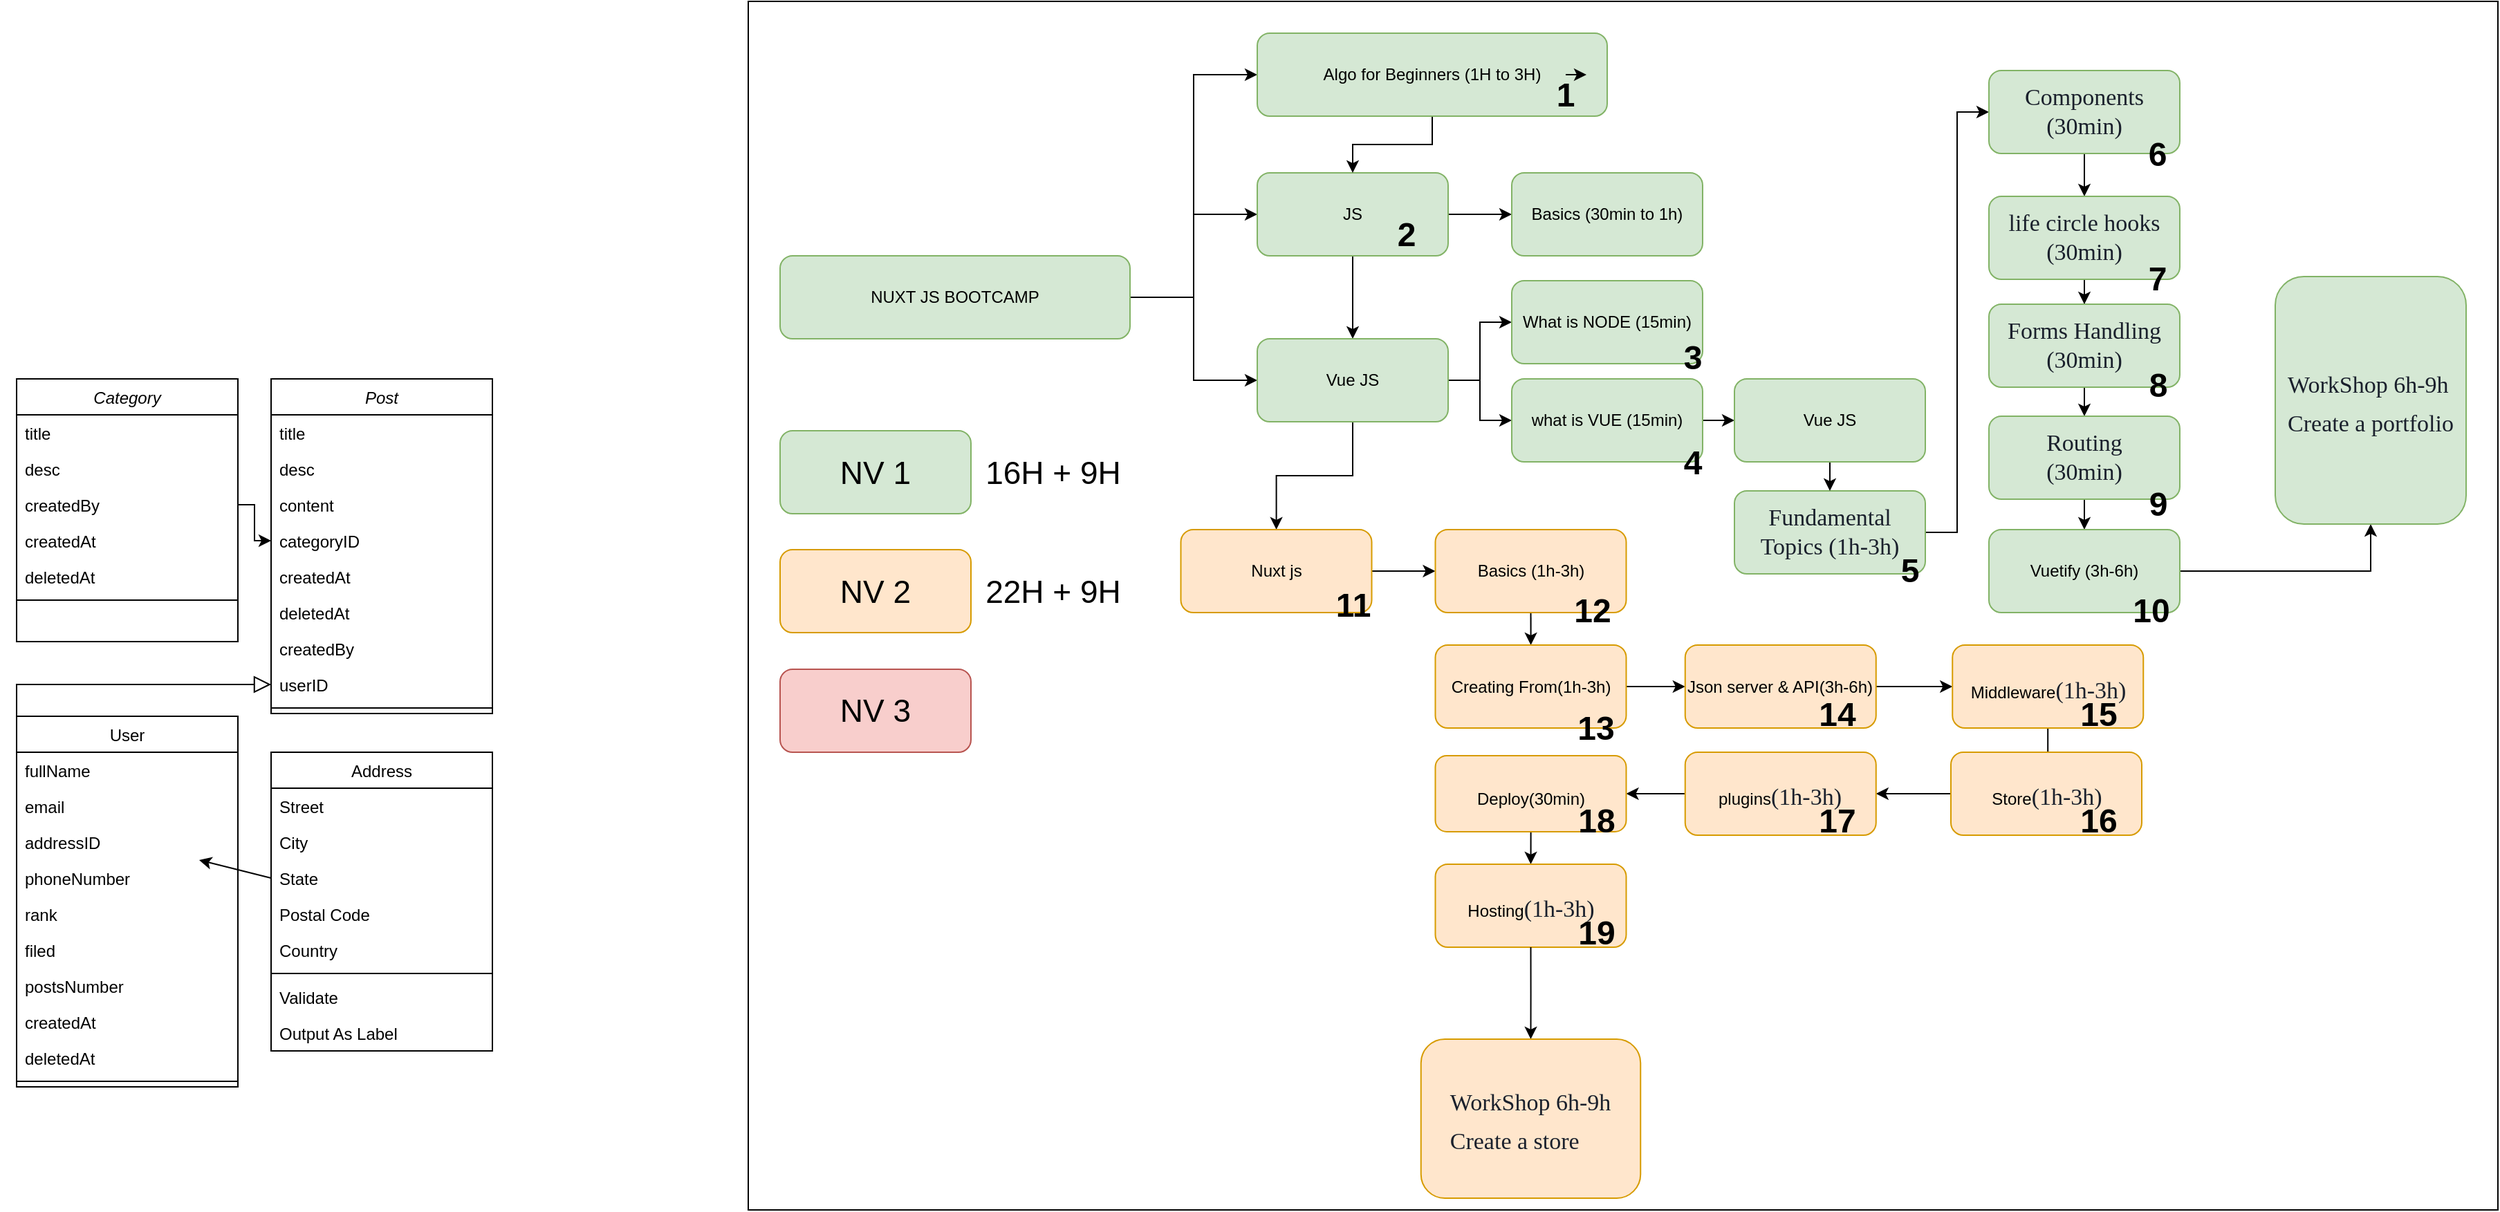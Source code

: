 <mxfile version="20.6.2" type="github">
  <diagram id="C5RBs43oDa-KdzZeNtuy" name="Page-1">
    <mxGraphModel dx="1204" dy="1480" grid="1" gridSize="23" guides="1" tooltips="1" connect="1" arrows="1" fold="1" page="0" pageScale="1" pageWidth="827" pageHeight="1169" math="0" shadow="0">
      <root>
        <mxCell id="WIyWlLk6GJQsqaUBKTNV-0" />
        <mxCell id="WIyWlLk6GJQsqaUBKTNV-1" parent="WIyWlLk6GJQsqaUBKTNV-0" />
        <mxCell id="k8ySrcnPXv-PiuP4__8U-107" value="" style="rounded=0;whiteSpace=wrap;html=1;labelBackgroundColor=none;fontSize=23;fontColor=#000000;" vertex="1" parent="WIyWlLk6GJQsqaUBKTNV-1">
          <mxGeometry x="1656" y="-207" width="1265" height="874" as="geometry" />
        </mxCell>
        <object label="Post" id="kCnNs-N1UpQutXAOZgna-0">
          <mxCell style="swimlane;fontStyle=2;align=center;verticalAlign=top;childLayout=stackLayout;horizontal=1;startSize=26;horizontalStack=0;resizeParent=1;resizeLast=0;collapsible=1;marginBottom=0;rounded=0;shadow=0;strokeWidth=1;" parent="WIyWlLk6GJQsqaUBKTNV-1" vertex="1">
            <mxGeometry x="1311" y="66" width="160" height="242" as="geometry">
              <mxRectangle x="1403" y="276" width="160" height="26" as="alternateBounds" />
            </mxGeometry>
          </mxCell>
        </object>
        <mxCell id="kCnNs-N1UpQutXAOZgna-1" value="title" style="text;align=left;verticalAlign=top;spacingLeft=4;spacingRight=4;overflow=hidden;rotatable=0;points=[[0,0.5],[1,0.5]];portConstraint=eastwest;" parent="kCnNs-N1UpQutXAOZgna-0" vertex="1">
          <mxGeometry y="26" width="160" height="26" as="geometry" />
        </mxCell>
        <mxCell id="kCnNs-N1UpQutXAOZgna-2" value="desc" style="text;align=left;verticalAlign=top;spacingLeft=4;spacingRight=4;overflow=hidden;rotatable=0;points=[[0,0.5],[1,0.5]];portConstraint=eastwest;rounded=0;shadow=0;html=0;" parent="kCnNs-N1UpQutXAOZgna-0" vertex="1">
          <mxGeometry y="52" width="160" height="26" as="geometry" />
        </mxCell>
        <mxCell id="kCnNs-N1UpQutXAOZgna-3" value="content" style="text;align=left;verticalAlign=top;spacingLeft=4;spacingRight=4;overflow=hidden;rotatable=0;points=[[0,0.5],[1,0.5]];portConstraint=eastwest;rounded=0;shadow=0;html=0;" parent="kCnNs-N1UpQutXAOZgna-0" vertex="1">
          <mxGeometry y="78" width="160" height="26" as="geometry" />
        </mxCell>
        <mxCell id="kCnNs-N1UpQutXAOZgna-31" value="categoryID" style="text;align=left;verticalAlign=top;spacingLeft=4;spacingRight=4;overflow=hidden;rotatable=0;points=[[0,0.5],[1,0.5]];portConstraint=eastwest;rounded=0;shadow=0;html=0;" parent="kCnNs-N1UpQutXAOZgna-0" vertex="1">
          <mxGeometry y="104" width="160" height="26" as="geometry" />
        </mxCell>
        <mxCell id="kCnNs-N1UpQutXAOZgna-47" value="createdAt" style="text;align=left;verticalAlign=top;spacingLeft=4;spacingRight=4;overflow=hidden;rotatable=0;points=[[0,0.5],[1,0.5]];portConstraint=eastwest;rounded=0;shadow=0;html=0;" parent="kCnNs-N1UpQutXAOZgna-0" vertex="1">
          <mxGeometry y="130" width="160" height="26" as="geometry" />
        </mxCell>
        <mxCell id="kCnNs-N1UpQutXAOZgna-48" value="deletedAt" style="text;align=left;verticalAlign=top;spacingLeft=4;spacingRight=4;overflow=hidden;rotatable=0;points=[[0,0.5],[1,0.5]];portConstraint=eastwest;rounded=0;shadow=0;html=0;" parent="kCnNs-N1UpQutXAOZgna-0" vertex="1">
          <mxGeometry y="156" width="160" height="26" as="geometry" />
        </mxCell>
        <mxCell id="kCnNs-N1UpQutXAOZgna-46" value="createdBy" style="text;align=left;verticalAlign=top;spacingLeft=4;spacingRight=4;overflow=hidden;rotatable=0;points=[[0,0.5],[1,0.5]];portConstraint=eastwest;rounded=0;shadow=0;html=0;" parent="kCnNs-N1UpQutXAOZgna-0" vertex="1">
          <mxGeometry y="182" width="160" height="26" as="geometry" />
        </mxCell>
        <mxCell id="kCnNs-N1UpQutXAOZgna-32" value="userID" style="text;align=left;verticalAlign=top;spacingLeft=4;spacingRight=4;overflow=hidden;rotatable=0;points=[[0,0.5],[1,0.5]];portConstraint=eastwest;rounded=0;shadow=0;html=0;" parent="kCnNs-N1UpQutXAOZgna-0" vertex="1">
          <mxGeometry y="208" width="160" height="26" as="geometry" />
        </mxCell>
        <mxCell id="kCnNs-N1UpQutXAOZgna-4" value="" style="line;html=1;strokeWidth=1;align=left;verticalAlign=middle;spacingTop=-1;spacingLeft=3;spacingRight=3;rotatable=0;labelPosition=right;points=[];portConstraint=eastwest;" parent="kCnNs-N1UpQutXAOZgna-0" vertex="1">
          <mxGeometry y="234" width="160" height="8" as="geometry" />
        </mxCell>
        <mxCell id="kCnNs-N1UpQutXAOZgna-6" value="User" style="swimlane;fontStyle=0;align=center;verticalAlign=top;childLayout=stackLayout;horizontal=1;startSize=26;horizontalStack=0;resizeParent=1;resizeLast=0;collapsible=1;marginBottom=0;rounded=0;shadow=0;strokeWidth=1;" parent="WIyWlLk6GJQsqaUBKTNV-1" vertex="1">
          <mxGeometry x="1127" y="310" width="160" height="268" as="geometry">
            <mxRectangle x="130" y="380" width="160" height="26" as="alternateBounds" />
          </mxGeometry>
        </mxCell>
        <mxCell id="kCnNs-N1UpQutXAOZgna-7" value="fullName" style="text;align=left;verticalAlign=top;spacingLeft=4;spacingRight=4;overflow=hidden;rotatable=0;points=[[0,0.5],[1,0.5]];portConstraint=eastwest;" parent="kCnNs-N1UpQutXAOZgna-6" vertex="1">
          <mxGeometry y="26" width="160" height="26" as="geometry" />
        </mxCell>
        <mxCell id="kCnNs-N1UpQutXAOZgna-33" value="email" style="text;align=left;verticalAlign=top;spacingLeft=4;spacingRight=4;overflow=hidden;rotatable=0;points=[[0,0.5],[1,0.5]];portConstraint=eastwest;rounded=0;shadow=0;html=0;" parent="kCnNs-N1UpQutXAOZgna-6" vertex="1">
          <mxGeometry y="52" width="160" height="26" as="geometry" />
        </mxCell>
        <mxCell id="kCnNs-N1UpQutXAOZgna-37" value="addressID" style="text;align=left;verticalAlign=top;spacingLeft=4;spacingRight=4;overflow=hidden;rotatable=0;points=[[0,0.5],[1,0.5]];portConstraint=eastwest;rounded=0;shadow=0;html=0;" parent="kCnNs-N1UpQutXAOZgna-6" vertex="1">
          <mxGeometry y="78" width="160" height="26" as="geometry" />
        </mxCell>
        <mxCell id="kCnNs-N1UpQutXAOZgna-34" value="phoneNumber" style="text;align=left;verticalAlign=top;spacingLeft=4;spacingRight=4;overflow=hidden;rotatable=0;points=[[0,0.5],[1,0.5]];portConstraint=eastwest;rounded=0;shadow=0;html=0;" parent="kCnNs-N1UpQutXAOZgna-6" vertex="1">
          <mxGeometry y="104" width="160" height="26" as="geometry" />
        </mxCell>
        <mxCell id="kCnNs-N1UpQutXAOZgna-8" value="rank" style="text;align=left;verticalAlign=top;spacingLeft=4;spacingRight=4;overflow=hidden;rotatable=0;points=[[0,0.5],[1,0.5]];portConstraint=eastwest;rounded=0;shadow=0;html=0;" parent="kCnNs-N1UpQutXAOZgna-6" vertex="1">
          <mxGeometry y="130" width="160" height="26" as="geometry" />
        </mxCell>
        <mxCell id="kCnNs-N1UpQutXAOZgna-36" value="filed" style="text;align=left;verticalAlign=top;spacingLeft=4;spacingRight=4;overflow=hidden;rotatable=0;points=[[0,0.5],[1,0.5]];portConstraint=eastwest;rounded=0;shadow=0;html=0;" parent="kCnNs-N1UpQutXAOZgna-6" vertex="1">
          <mxGeometry y="156" width="160" height="26" as="geometry" />
        </mxCell>
        <mxCell id="kCnNs-N1UpQutXAOZgna-35" value="postsNumber" style="text;align=left;verticalAlign=top;spacingLeft=4;spacingRight=4;overflow=hidden;rotatable=0;points=[[0,0.5],[1,0.5]];portConstraint=eastwest;rounded=0;shadow=0;html=0;" parent="kCnNs-N1UpQutXAOZgna-6" vertex="1">
          <mxGeometry y="182" width="160" height="26" as="geometry" />
        </mxCell>
        <mxCell id="kCnNs-N1UpQutXAOZgna-49" value="createdAt" style="text;align=left;verticalAlign=top;spacingLeft=4;spacingRight=4;overflow=hidden;rotatable=0;points=[[0,0.5],[1,0.5]];portConstraint=eastwest;rounded=0;shadow=0;html=0;" parent="kCnNs-N1UpQutXAOZgna-6" vertex="1">
          <mxGeometry y="208" width="160" height="26" as="geometry" />
        </mxCell>
        <mxCell id="kCnNs-N1UpQutXAOZgna-50" value="deletedAt" style="text;align=left;verticalAlign=top;spacingLeft=4;spacingRight=4;overflow=hidden;rotatable=0;points=[[0,0.5],[1,0.5]];portConstraint=eastwest;rounded=0;shadow=0;html=0;" parent="kCnNs-N1UpQutXAOZgna-6" vertex="1">
          <mxGeometry y="234" width="160" height="26" as="geometry" />
        </mxCell>
        <mxCell id="kCnNs-N1UpQutXAOZgna-9" value="" style="line;html=1;strokeWidth=1;align=left;verticalAlign=middle;spacingTop=-1;spacingLeft=3;spacingRight=3;rotatable=0;labelPosition=right;points=[];portConstraint=eastwest;" parent="kCnNs-N1UpQutXAOZgna-6" vertex="1">
          <mxGeometry y="260" width="160" height="8" as="geometry" />
        </mxCell>
        <mxCell id="kCnNs-N1UpQutXAOZgna-12" value="" style="endArrow=block;endSize=10;endFill=0;shadow=0;strokeWidth=1;rounded=0;edgeStyle=elbowEdgeStyle;elbow=vertical;entryX=0;entryY=0.5;entryDx=0;entryDy=0;" parent="WIyWlLk6GJQsqaUBKTNV-1" source="kCnNs-N1UpQutXAOZgna-6" target="kCnNs-N1UpQutXAOZgna-32" edge="1">
          <mxGeometry width="160" relative="1" as="geometry">
            <mxPoint x="1195" y="195" as="sourcePoint" />
            <mxPoint x="1195" y="195" as="targetPoint" />
            <Array as="points">
              <mxPoint x="1127" y="287" />
            </Array>
          </mxGeometry>
        </mxCell>
        <mxCell id="kCnNs-N1UpQutXAOZgna-17" value="Address" style="swimlane;fontStyle=0;align=center;verticalAlign=top;childLayout=stackLayout;horizontal=1;startSize=26;horizontalStack=0;resizeParent=1;resizeLast=0;collapsible=1;marginBottom=0;rounded=0;shadow=0;strokeWidth=1;" parent="WIyWlLk6GJQsqaUBKTNV-1" vertex="1">
          <mxGeometry x="1311" y="336" width="160" height="216" as="geometry">
            <mxRectangle x="550" y="140" width="160" height="26" as="alternateBounds" />
          </mxGeometry>
        </mxCell>
        <mxCell id="kCnNs-N1UpQutXAOZgna-18" value="Street" style="text;align=left;verticalAlign=top;spacingLeft=4;spacingRight=4;overflow=hidden;rotatable=0;points=[[0,0.5],[1,0.5]];portConstraint=eastwest;" parent="kCnNs-N1UpQutXAOZgna-17" vertex="1">
          <mxGeometry y="26" width="160" height="26" as="geometry" />
        </mxCell>
        <mxCell id="kCnNs-N1UpQutXAOZgna-19" value="City" style="text;align=left;verticalAlign=top;spacingLeft=4;spacingRight=4;overflow=hidden;rotatable=0;points=[[0,0.5],[1,0.5]];portConstraint=eastwest;rounded=0;shadow=0;html=0;" parent="kCnNs-N1UpQutXAOZgna-17" vertex="1">
          <mxGeometry y="52" width="160" height="26" as="geometry" />
        </mxCell>
        <mxCell id="kCnNs-N1UpQutXAOZgna-20" value="State" style="text;align=left;verticalAlign=top;spacingLeft=4;spacingRight=4;overflow=hidden;rotatable=0;points=[[0,0.5],[1,0.5]];portConstraint=eastwest;rounded=0;shadow=0;html=0;" parent="kCnNs-N1UpQutXAOZgna-17" vertex="1">
          <mxGeometry y="78" width="160" height="26" as="geometry" />
        </mxCell>
        <mxCell id="kCnNs-N1UpQutXAOZgna-21" value="Postal Code" style="text;align=left;verticalAlign=top;spacingLeft=4;spacingRight=4;overflow=hidden;rotatable=0;points=[[0,0.5],[1,0.5]];portConstraint=eastwest;rounded=0;shadow=0;html=0;" parent="kCnNs-N1UpQutXAOZgna-17" vertex="1">
          <mxGeometry y="104" width="160" height="26" as="geometry" />
        </mxCell>
        <mxCell id="kCnNs-N1UpQutXAOZgna-22" value="Country" style="text;align=left;verticalAlign=top;spacingLeft=4;spacingRight=4;overflow=hidden;rotatable=0;points=[[0,0.5],[1,0.5]];portConstraint=eastwest;rounded=0;shadow=0;html=0;" parent="kCnNs-N1UpQutXAOZgna-17" vertex="1">
          <mxGeometry y="130" width="160" height="26" as="geometry" />
        </mxCell>
        <mxCell id="kCnNs-N1UpQutXAOZgna-23" value="" style="line;html=1;strokeWidth=1;align=left;verticalAlign=middle;spacingTop=-1;spacingLeft=3;spacingRight=3;rotatable=0;labelPosition=right;points=[];portConstraint=eastwest;" parent="kCnNs-N1UpQutXAOZgna-17" vertex="1">
          <mxGeometry y="156" width="160" height="8" as="geometry" />
        </mxCell>
        <mxCell id="kCnNs-N1UpQutXAOZgna-24" value="Validate" style="text;align=left;verticalAlign=top;spacingLeft=4;spacingRight=4;overflow=hidden;rotatable=0;points=[[0,0.5],[1,0.5]];portConstraint=eastwest;" parent="kCnNs-N1UpQutXAOZgna-17" vertex="1">
          <mxGeometry y="164" width="160" height="26" as="geometry" />
        </mxCell>
        <mxCell id="kCnNs-N1UpQutXAOZgna-25" value="Output As Label" style="text;align=left;verticalAlign=top;spacingLeft=4;spacingRight=4;overflow=hidden;rotatable=0;points=[[0,0.5],[1,0.5]];portConstraint=eastwest;" parent="kCnNs-N1UpQutXAOZgna-17" vertex="1">
          <mxGeometry y="190" width="160" height="26" as="geometry" />
        </mxCell>
        <mxCell id="kCnNs-N1UpQutXAOZgna-38" value="" style="endArrow=classic;html=1;rounded=0;exitX=0;exitY=0.5;exitDx=0;exitDy=0;" parent="WIyWlLk6GJQsqaUBKTNV-1" source="kCnNs-N1UpQutXAOZgna-20" target="kCnNs-N1UpQutXAOZgna-37" edge="1">
          <mxGeometry width="50" height="50" relative="1" as="geometry">
            <mxPoint x="1334" y="418" as="sourcePoint" />
            <mxPoint x="1384" y="368" as="targetPoint" />
          </mxGeometry>
        </mxCell>
        <object label="Category" id="kCnNs-N1UpQutXAOZgna-39">
          <mxCell style="swimlane;fontStyle=2;align=center;verticalAlign=top;childLayout=stackLayout;horizontal=1;startSize=26;horizontalStack=0;resizeParent=1;resizeLast=0;collapsible=1;marginBottom=0;rounded=0;shadow=0;strokeWidth=1;" parent="WIyWlLk6GJQsqaUBKTNV-1" vertex="1">
            <mxGeometry x="1127" y="66" width="160" height="190" as="geometry">
              <mxRectangle x="1035" y="92" width="160" height="26" as="alternateBounds" />
            </mxGeometry>
          </mxCell>
        </object>
        <mxCell id="kCnNs-N1UpQutXAOZgna-40" value="title" style="text;align=left;verticalAlign=top;spacingLeft=4;spacingRight=4;overflow=hidden;rotatable=0;points=[[0,0.5],[1,0.5]];portConstraint=eastwest;" parent="kCnNs-N1UpQutXAOZgna-39" vertex="1">
          <mxGeometry y="26" width="160" height="26" as="geometry" />
        </mxCell>
        <mxCell id="kCnNs-N1UpQutXAOZgna-41" value="desc" style="text;align=left;verticalAlign=top;spacingLeft=4;spacingRight=4;overflow=hidden;rotatable=0;points=[[0,0.5],[1,0.5]];portConstraint=eastwest;rounded=0;shadow=0;html=0;" parent="kCnNs-N1UpQutXAOZgna-39" vertex="1">
          <mxGeometry y="52" width="160" height="26" as="geometry" />
        </mxCell>
        <mxCell id="kCnNs-N1UpQutXAOZgna-42" value="createdBy" style="text;align=left;verticalAlign=top;spacingLeft=4;spacingRight=4;overflow=hidden;rotatable=0;points=[[0,0.5],[1,0.5]];portConstraint=eastwest;rounded=0;shadow=0;html=0;" parent="kCnNs-N1UpQutXAOZgna-39" vertex="1">
          <mxGeometry y="78" width="160" height="26" as="geometry" />
        </mxCell>
        <mxCell id="kCnNs-N1UpQutXAOZgna-43" value="createdAt" style="text;align=left;verticalAlign=top;spacingLeft=4;spacingRight=4;overflow=hidden;rotatable=0;points=[[0,0.5],[1,0.5]];portConstraint=eastwest;rounded=0;shadow=0;html=0;" parent="kCnNs-N1UpQutXAOZgna-39" vertex="1">
          <mxGeometry y="104" width="160" height="26" as="geometry" />
        </mxCell>
        <mxCell id="kCnNs-N1UpQutXAOZgna-44" value="deletedAt" style="text;align=left;verticalAlign=top;spacingLeft=4;spacingRight=4;overflow=hidden;rotatable=0;points=[[0,0.5],[1,0.5]];portConstraint=eastwest;rounded=0;shadow=0;html=0;" parent="kCnNs-N1UpQutXAOZgna-39" vertex="1">
          <mxGeometry y="130" width="160" height="26" as="geometry" />
        </mxCell>
        <mxCell id="kCnNs-N1UpQutXAOZgna-45" value="" style="line;html=1;strokeWidth=1;align=left;verticalAlign=middle;spacingTop=-1;spacingLeft=3;spacingRight=3;rotatable=0;labelPosition=right;points=[];portConstraint=eastwest;" parent="kCnNs-N1UpQutXAOZgna-39" vertex="1">
          <mxGeometry y="156" width="160" height="8" as="geometry" />
        </mxCell>
        <mxCell id="kCnNs-N1UpQutXAOZgna-52" value="" style="edgeStyle=elbowEdgeStyle;elbow=horizontal;endArrow=classic;html=1;rounded=0;exitX=1;exitY=0.5;exitDx=0;exitDy=0;entryX=0;entryY=0.5;entryDx=0;entryDy=0;" parent="WIyWlLk6GJQsqaUBKTNV-1" source="kCnNs-N1UpQutXAOZgna-42" target="kCnNs-N1UpQutXAOZgna-31" edge="1">
          <mxGeometry width="50" height="50" relative="1" as="geometry">
            <mxPoint x="874" y="188" as="sourcePoint" />
            <mxPoint x="924" y="138" as="targetPoint" />
          </mxGeometry>
        </mxCell>
        <mxCell id="k8ySrcnPXv-PiuP4__8U-2" style="edgeStyle=orthogonalEdgeStyle;rounded=0;orthogonalLoop=1;jettySize=auto;html=1;" edge="1" parent="WIyWlLk6GJQsqaUBKTNV-1" source="k8ySrcnPXv-PiuP4__8U-0" target="k8ySrcnPXv-PiuP4__8U-1">
          <mxGeometry relative="1" as="geometry" />
        </mxCell>
        <mxCell id="k8ySrcnPXv-PiuP4__8U-4" style="edgeStyle=orthogonalEdgeStyle;rounded=0;orthogonalLoop=1;jettySize=auto;html=1;exitX=1;exitY=0.5;exitDx=0;exitDy=0;" edge="1" parent="WIyWlLk6GJQsqaUBKTNV-1" source="k8ySrcnPXv-PiuP4__8U-0" target="k8ySrcnPXv-PiuP4__8U-3">
          <mxGeometry relative="1" as="geometry" />
        </mxCell>
        <mxCell id="k8ySrcnPXv-PiuP4__8U-81" style="edgeStyle=orthogonalEdgeStyle;rounded=0;orthogonalLoop=1;jettySize=auto;html=1;entryX=0;entryY=0.5;entryDx=0;entryDy=0;fontSize=12;fontColor=#FFFF99;" edge="1" parent="WIyWlLk6GJQsqaUBKTNV-1" source="k8ySrcnPXv-PiuP4__8U-0" target="k8ySrcnPXv-PiuP4__8U-36">
          <mxGeometry relative="1" as="geometry" />
        </mxCell>
        <mxCell id="k8ySrcnPXv-PiuP4__8U-0" value="NUXT JS BOOTCAMP" style="rounded=1;whiteSpace=wrap;html=1;fillColor=#d5e8d4;strokeColor=#82b366;" vertex="1" parent="WIyWlLk6GJQsqaUBKTNV-1">
          <mxGeometry x="1679" y="-23" width="253" height="60" as="geometry" />
        </mxCell>
        <mxCell id="k8ySrcnPXv-PiuP4__8U-6" style="edgeStyle=orthogonalEdgeStyle;rounded=0;orthogonalLoop=1;jettySize=auto;html=1;" edge="1" parent="WIyWlLk6GJQsqaUBKTNV-1" source="k8ySrcnPXv-PiuP4__8U-1" target="k8ySrcnPXv-PiuP4__8U-5">
          <mxGeometry relative="1" as="geometry" />
        </mxCell>
        <mxCell id="k8ySrcnPXv-PiuP4__8U-30" style="edgeStyle=orthogonalEdgeStyle;rounded=0;orthogonalLoop=1;jettySize=auto;html=1;" edge="1" parent="WIyWlLk6GJQsqaUBKTNV-1" source="k8ySrcnPXv-PiuP4__8U-1" target="k8ySrcnPXv-PiuP4__8U-3">
          <mxGeometry relative="1" as="geometry" />
        </mxCell>
        <mxCell id="k8ySrcnPXv-PiuP4__8U-1" value="JS" style="rounded=1;whiteSpace=wrap;html=1;fillColor=#d5e8d4;strokeColor=#82b366;" vertex="1" parent="WIyWlLk6GJQsqaUBKTNV-1">
          <mxGeometry x="2024" y="-83" width="138" height="60" as="geometry" />
        </mxCell>
        <mxCell id="k8ySrcnPXv-PiuP4__8U-8" style="edgeStyle=orthogonalEdgeStyle;rounded=0;orthogonalLoop=1;jettySize=auto;html=1;" edge="1" parent="WIyWlLk6GJQsqaUBKTNV-1" source="k8ySrcnPXv-PiuP4__8U-3" target="k8ySrcnPXv-PiuP4__8U-7">
          <mxGeometry relative="1" as="geometry" />
        </mxCell>
        <mxCell id="k8ySrcnPXv-PiuP4__8U-10" style="edgeStyle=orthogonalEdgeStyle;rounded=0;orthogonalLoop=1;jettySize=auto;html=1;" edge="1" parent="WIyWlLk6GJQsqaUBKTNV-1" source="k8ySrcnPXv-PiuP4__8U-3" target="k8ySrcnPXv-PiuP4__8U-9">
          <mxGeometry relative="1" as="geometry" />
        </mxCell>
        <mxCell id="k8ySrcnPXv-PiuP4__8U-32" style="edgeStyle=orthogonalEdgeStyle;rounded=0;orthogonalLoop=1;jettySize=auto;html=1;" edge="1" parent="WIyWlLk6GJQsqaUBKTNV-1" source="k8ySrcnPXv-PiuP4__8U-3" target="k8ySrcnPXv-PiuP4__8U-31">
          <mxGeometry relative="1" as="geometry" />
        </mxCell>
        <mxCell id="k8ySrcnPXv-PiuP4__8U-3" value="Vue JS" style="rounded=1;whiteSpace=wrap;html=1;fillColor=#d5e8d4;strokeColor=#82b366;" vertex="1" parent="WIyWlLk6GJQsqaUBKTNV-1">
          <mxGeometry x="2024" y="37" width="138" height="60" as="geometry" />
        </mxCell>
        <mxCell id="k8ySrcnPXv-PiuP4__8U-5" value="Basics (30min to 1h)" style="rounded=1;whiteSpace=wrap;html=1;fillColor=#d5e8d4;strokeColor=#82b366;" vertex="1" parent="WIyWlLk6GJQsqaUBKTNV-1">
          <mxGeometry x="2208" y="-83" width="138" height="60" as="geometry" />
        </mxCell>
        <mxCell id="k8ySrcnPXv-PiuP4__8U-35" style="edgeStyle=orthogonalEdgeStyle;rounded=0;orthogonalLoop=1;jettySize=auto;html=1;" edge="1" parent="WIyWlLk6GJQsqaUBKTNV-1" source="k8ySrcnPXv-PiuP4__8U-7" target="k8ySrcnPXv-PiuP4__8U-15">
          <mxGeometry relative="1" as="geometry" />
        </mxCell>
        <mxCell id="k8ySrcnPXv-PiuP4__8U-7" value="what is VUE (15min)" style="rounded=1;whiteSpace=wrap;html=1;fillColor=#d5e8d4;strokeColor=#82b366;" vertex="1" parent="WIyWlLk6GJQsqaUBKTNV-1">
          <mxGeometry x="2208" y="66" width="138" height="60" as="geometry" />
        </mxCell>
        <mxCell id="k8ySrcnPXv-PiuP4__8U-9" value="What is NODE (15min)" style="rounded=1;whiteSpace=wrap;html=1;fillColor=#d5e8d4;strokeColor=#82b366;" vertex="1" parent="WIyWlLk6GJQsqaUBKTNV-1">
          <mxGeometry x="2208" y="-5" width="138" height="60" as="geometry" />
        </mxCell>
        <mxCell id="k8ySrcnPXv-PiuP4__8U-22" style="edgeStyle=orthogonalEdgeStyle;rounded=0;orthogonalLoop=1;jettySize=auto;html=1;startArrow=none;" edge="1" parent="WIyWlLk6GJQsqaUBKTNV-1" source="k8ySrcnPXv-PiuP4__8U-19" target="k8ySrcnPXv-PiuP4__8U-21">
          <mxGeometry relative="1" as="geometry" />
        </mxCell>
        <mxCell id="k8ySrcnPXv-PiuP4__8U-28" style="edgeStyle=orthogonalEdgeStyle;rounded=0;orthogonalLoop=1;jettySize=auto;html=1;entryX=0;entryY=0.5;entryDx=0;entryDy=0;" edge="1" parent="WIyWlLk6GJQsqaUBKTNV-1" source="k8ySrcnPXv-PiuP4__8U-13" target="k8ySrcnPXv-PiuP4__8U-17">
          <mxGeometry relative="1" as="geometry" />
        </mxCell>
        <mxCell id="k8ySrcnPXv-PiuP4__8U-13" value="&lt;span style=&quot;color: rgb(26, 32, 44); font-family: balsamiq; font-size: 17px; text-align: start;&quot;&gt;Fundamental Topics (1h-3h)&lt;/span&gt;" style="rounded=1;whiteSpace=wrap;html=1;fillColor=#d5e8d4;strokeColor=#82b366;" vertex="1" parent="WIyWlLk6GJQsqaUBKTNV-1">
          <mxGeometry x="2369" y="147" width="138" height="60" as="geometry" />
        </mxCell>
        <mxCell id="k8ySrcnPXv-PiuP4__8U-26" style="edgeStyle=orthogonalEdgeStyle;rounded=0;orthogonalLoop=1;jettySize=auto;html=1;" edge="1" parent="WIyWlLk6GJQsqaUBKTNV-1" source="k8ySrcnPXv-PiuP4__8U-15" target="k8ySrcnPXv-PiuP4__8U-13">
          <mxGeometry relative="1" as="geometry" />
        </mxCell>
        <mxCell id="k8ySrcnPXv-PiuP4__8U-15" value="Vue JS" style="rounded=1;whiteSpace=wrap;html=1;fillColor=#d5e8d4;strokeColor=#82b366;" vertex="1" parent="WIyWlLk6GJQsqaUBKTNV-1">
          <mxGeometry x="2369" y="66" width="138" height="60" as="geometry" />
        </mxCell>
        <mxCell id="k8ySrcnPXv-PiuP4__8U-34" style="edgeStyle=orthogonalEdgeStyle;rounded=0;orthogonalLoop=1;jettySize=auto;html=1;" edge="1" parent="WIyWlLk6GJQsqaUBKTNV-1" source="k8ySrcnPXv-PiuP4__8U-21" target="k8ySrcnPXv-PiuP4__8U-33">
          <mxGeometry relative="1" as="geometry" />
        </mxCell>
        <mxCell id="k8ySrcnPXv-PiuP4__8U-21" value="&lt;div style=&quot;&quot;&gt;&lt;span style=&quot;background-color: initial; font-size: 17px;&quot;&gt;&lt;font face=&quot;balsamiq&quot; color=&quot;#1a202c&quot;&gt;Forms Handling&lt;/font&gt;&lt;/span&gt;&lt;/div&gt;&lt;div style=&quot;&quot;&gt;&lt;span style=&quot;color: rgb(26, 32, 44); font-family: balsamiq; font-size: 17px;&quot;&gt;(30min)&lt;/span&gt;&lt;span style=&quot;background-color: initial; font-size: 17px;&quot;&gt;&lt;font face=&quot;balsamiq&quot; color=&quot;#1a202c&quot;&gt;&lt;br&gt;&lt;/font&gt;&lt;/span&gt;&lt;/div&gt;" style="rounded=1;whiteSpace=wrap;html=1;fillColor=#d5e8d4;strokeColor=#82b366;" vertex="1" parent="WIyWlLk6GJQsqaUBKTNV-1">
          <mxGeometry x="2553" y="12" width="138" height="60" as="geometry" />
        </mxCell>
        <mxCell id="k8ySrcnPXv-PiuP4__8U-29" style="edgeStyle=orthogonalEdgeStyle;rounded=0;orthogonalLoop=1;jettySize=auto;html=1;" edge="1" parent="WIyWlLk6GJQsqaUBKTNV-1" source="k8ySrcnPXv-PiuP4__8U-17" target="k8ySrcnPXv-PiuP4__8U-19">
          <mxGeometry relative="1" as="geometry" />
        </mxCell>
        <mxCell id="k8ySrcnPXv-PiuP4__8U-17" value="&lt;span style=&quot;color: rgb(26, 32, 44); font-family: balsamiq; font-size: 17px; text-align: start;&quot;&gt;Components (30min)&lt;/span&gt;" style="rounded=1;whiteSpace=wrap;html=1;fillColor=#d5e8d4;strokeColor=#82b366;" vertex="1" parent="WIyWlLk6GJQsqaUBKTNV-1">
          <mxGeometry x="2553" y="-157" width="138" height="60" as="geometry" />
        </mxCell>
        <mxCell id="k8ySrcnPXv-PiuP4__8U-19" value="&lt;span style=&quot;color: rgb(26, 32, 44); font-family: balsamiq; font-size: 17px; text-align: start;&quot;&gt;life circle hooks&lt;br&gt;&lt;/span&gt;&lt;span style=&quot;color: rgb(26, 32, 44); font-family: balsamiq; font-size: 17px; text-align: start;&quot;&gt;(30min)&lt;/span&gt;&lt;span style=&quot;color: rgb(26, 32, 44); font-family: balsamiq; font-size: 17px; text-align: start;&quot;&gt;&lt;br&gt;&lt;/span&gt;" style="rounded=1;whiteSpace=wrap;html=1;fillColor=#d5e8d4;strokeColor=#82b366;" vertex="1" parent="WIyWlLk6GJQsqaUBKTNV-1">
          <mxGeometry x="2553" y="-66" width="138" height="60" as="geometry" />
        </mxCell>
        <mxCell id="k8ySrcnPXv-PiuP4__8U-40" style="edgeStyle=orthogonalEdgeStyle;rounded=0;orthogonalLoop=1;jettySize=auto;html=1;" edge="1" parent="WIyWlLk6GJQsqaUBKTNV-1" source="k8ySrcnPXv-PiuP4__8U-31" target="k8ySrcnPXv-PiuP4__8U-39">
          <mxGeometry relative="1" as="geometry" />
        </mxCell>
        <mxCell id="k8ySrcnPXv-PiuP4__8U-31" value="Nuxt js" style="rounded=1;whiteSpace=wrap;html=1;fillColor=#ffe6cc;strokeColor=#d79b00;" vertex="1" parent="WIyWlLk6GJQsqaUBKTNV-1">
          <mxGeometry x="1968.75" y="175" width="138" height="60" as="geometry" />
        </mxCell>
        <mxCell id="k8ySrcnPXv-PiuP4__8U-92" style="edgeStyle=orthogonalEdgeStyle;rounded=0;orthogonalLoop=1;jettySize=auto;html=1;fontSize=23;fontColor=#000000;exitX=1;exitY=0.5;exitDx=0;exitDy=0;" edge="1" parent="WIyWlLk6GJQsqaUBKTNV-1" source="k8ySrcnPXv-PiuP4__8U-97" target="k8ySrcnPXv-PiuP4__8U-91">
          <mxGeometry relative="1" as="geometry" />
        </mxCell>
        <mxCell id="k8ySrcnPXv-PiuP4__8U-96" style="edgeStyle=orthogonalEdgeStyle;rounded=0;orthogonalLoop=1;jettySize=auto;html=1;fontSize=23;fontColor=#000000;entryX=0.5;entryY=0;entryDx=0;entryDy=0;" edge="1" parent="WIyWlLk6GJQsqaUBKTNV-1" source="k8ySrcnPXv-PiuP4__8U-33" target="k8ySrcnPXv-PiuP4__8U-97">
          <mxGeometry relative="1" as="geometry">
            <mxPoint x="2622.0" y="177" as="targetPoint" />
          </mxGeometry>
        </mxCell>
        <mxCell id="k8ySrcnPXv-PiuP4__8U-33" value="&lt;div style=&quot;text-align: start;&quot;&gt;&lt;span style=&quot;background-color: initial; font-size: 17px;&quot;&gt;&lt;font face=&quot;balsamiq&quot; color=&quot;#1a202c&quot;&gt;Routing&lt;/font&gt;&lt;/span&gt;&lt;/div&gt;&lt;div style=&quot;text-align: start;&quot;&gt;&lt;span style=&quot;color: rgb(26, 32, 44); font-family: balsamiq; font-size: 17px;&quot;&gt;(30min)&lt;/span&gt;&lt;span style=&quot;background-color: initial; font-size: 17px;&quot;&gt;&lt;font face=&quot;balsamiq&quot; color=&quot;#1a202c&quot;&gt;&lt;br&gt;&lt;/font&gt;&lt;/span&gt;&lt;/div&gt;" style="rounded=1;whiteSpace=wrap;html=1;fillColor=#d5e8d4;strokeColor=#82b366;" vertex="1" parent="WIyWlLk6GJQsqaUBKTNV-1">
          <mxGeometry x="2553" y="93" width="138" height="60" as="geometry" />
        </mxCell>
        <mxCell id="k8ySrcnPXv-PiuP4__8U-82" style="edgeStyle=orthogonalEdgeStyle;rounded=0;orthogonalLoop=1;jettySize=auto;html=1;fontSize=12;fontColor=#FFFF99;" edge="1" parent="WIyWlLk6GJQsqaUBKTNV-1" source="k8ySrcnPXv-PiuP4__8U-36" target="k8ySrcnPXv-PiuP4__8U-1">
          <mxGeometry relative="1" as="geometry" />
        </mxCell>
        <mxCell id="k8ySrcnPXv-PiuP4__8U-36" value="Algo for Beginners (1H to 3H)" style="rounded=1;whiteSpace=wrap;html=1;labelBackgroundColor=none;fillColor=#d5e8d4;strokeColor=#82b366;" vertex="1" parent="WIyWlLk6GJQsqaUBKTNV-1">
          <mxGeometry x="2024" y="-184" width="253" height="60" as="geometry" />
        </mxCell>
        <mxCell id="k8ySrcnPXv-PiuP4__8U-98" style="edgeStyle=orthogonalEdgeStyle;rounded=0;orthogonalLoop=1;jettySize=auto;html=1;exitX=0.5;exitY=1;exitDx=0;exitDy=0;fontSize=23;fontColor=#000000;" edge="1" parent="WIyWlLk6GJQsqaUBKTNV-1" source="k8ySrcnPXv-PiuP4__8U-39" target="k8ySrcnPXv-PiuP4__8U-45">
          <mxGeometry relative="1" as="geometry" />
        </mxCell>
        <mxCell id="k8ySrcnPXv-PiuP4__8U-39" value="Basics (1h-3h)" style="rounded=1;whiteSpace=wrap;html=1;fillColor=#ffe6cc;strokeColor=#d79b00;" vertex="1" parent="WIyWlLk6GJQsqaUBKTNV-1">
          <mxGeometry x="2152.75" y="175" width="138" height="60" as="geometry" />
        </mxCell>
        <mxCell id="k8ySrcnPXv-PiuP4__8U-48" style="edgeStyle=orthogonalEdgeStyle;rounded=0;orthogonalLoop=1;jettySize=auto;html=1;" edge="1" parent="WIyWlLk6GJQsqaUBKTNV-1" source="k8ySrcnPXv-PiuP4__8U-45" target="k8ySrcnPXv-PiuP4__8U-47">
          <mxGeometry relative="1" as="geometry" />
        </mxCell>
        <mxCell id="k8ySrcnPXv-PiuP4__8U-45" value="Creating From(1h-3h)" style="rounded=1;whiteSpace=wrap;html=1;fillColor=#ffe6cc;strokeColor=#d79b00;" vertex="1" parent="WIyWlLk6GJQsqaUBKTNV-1">
          <mxGeometry x="2152.75" y="258.5" width="138" height="60" as="geometry" />
        </mxCell>
        <mxCell id="k8ySrcnPXv-PiuP4__8U-66" style="edgeStyle=orthogonalEdgeStyle;rounded=0;orthogonalLoop=1;jettySize=auto;html=1;fontSize=24;" edge="1" parent="WIyWlLk6GJQsqaUBKTNV-1" source="k8ySrcnPXv-PiuP4__8U-47" target="k8ySrcnPXv-PiuP4__8U-65">
          <mxGeometry relative="1" as="geometry" />
        </mxCell>
        <mxCell id="k8ySrcnPXv-PiuP4__8U-47" value="Json server &amp;amp; API(3h-6h)" style="rounded=1;whiteSpace=wrap;html=1;fillColor=#ffe6cc;strokeColor=#d79b00;" vertex="1" parent="WIyWlLk6GJQsqaUBKTNV-1">
          <mxGeometry x="2333.38" y="258.5" width="138" height="60" as="geometry" />
        </mxCell>
        <mxCell id="k8ySrcnPXv-PiuP4__8U-49" value="&lt;b&gt;&lt;font style=&quot;font-size: 24px;&quot;&gt;3&lt;br&gt;&lt;/font&gt;&lt;/b&gt;" style="text;html=1;strokeColor=none;fillColor=none;align=center;verticalAlign=middle;whiteSpace=wrap;rounded=0;" vertex="1" parent="WIyWlLk6GJQsqaUBKTNV-1">
          <mxGeometry x="2309" y="36" width="60" height="30" as="geometry" />
        </mxCell>
        <mxCell id="k8ySrcnPXv-PiuP4__8U-50" value="&lt;b&gt;&lt;font style=&quot;font-size: 24px;&quot;&gt;1&lt;/font&gt;&lt;/b&gt;" style="text;html=1;strokeColor=none;fillColor=none;align=center;verticalAlign=middle;whiteSpace=wrap;rounded=0;" vertex="1" parent="WIyWlLk6GJQsqaUBKTNV-1">
          <mxGeometry x="2217" y="-154" width="60" height="30" as="geometry" />
        </mxCell>
        <mxCell id="k8ySrcnPXv-PiuP4__8U-51" value="&lt;b&gt;&lt;font style=&quot;font-size: 24px;&quot;&gt;2&lt;br&gt;&lt;/font&gt;&lt;/b&gt;" style="text;html=1;strokeColor=none;fillColor=none;align=center;verticalAlign=middle;whiteSpace=wrap;rounded=0;" vertex="1" parent="WIyWlLk6GJQsqaUBKTNV-1">
          <mxGeometry x="2102" y="-53" width="60" height="30" as="geometry" />
        </mxCell>
        <mxCell id="k8ySrcnPXv-PiuP4__8U-52" style="edgeStyle=orthogonalEdgeStyle;rounded=0;orthogonalLoop=1;jettySize=auto;html=1;exitX=0.5;exitY=0;exitDx=0;exitDy=0;entryX=0.75;entryY=0;entryDx=0;entryDy=0;fontSize=24;" edge="1" parent="WIyWlLk6GJQsqaUBKTNV-1" source="k8ySrcnPXv-PiuP4__8U-50" target="k8ySrcnPXv-PiuP4__8U-50">
          <mxGeometry relative="1" as="geometry" />
        </mxCell>
        <mxCell id="k8ySrcnPXv-PiuP4__8U-53" value="&lt;b&gt;&lt;font style=&quot;font-size: 24px;&quot;&gt;4&lt;br&gt;&lt;/font&gt;&lt;/b&gt;" style="text;html=1;strokeColor=none;fillColor=none;align=center;verticalAlign=middle;whiteSpace=wrap;rounded=0;" vertex="1" parent="WIyWlLk6GJQsqaUBKTNV-1">
          <mxGeometry x="2309" y="112" width="60" height="30" as="geometry" />
        </mxCell>
        <mxCell id="k8ySrcnPXv-PiuP4__8U-54" value="&lt;b&gt;&lt;font style=&quot;font-size: 24px;&quot;&gt;5&lt;br&gt;&lt;/font&gt;&lt;/b&gt;" style="text;html=1;strokeColor=none;fillColor=none;align=center;verticalAlign=middle;whiteSpace=wrap;rounded=0;" vertex="1" parent="WIyWlLk6GJQsqaUBKTNV-1">
          <mxGeometry x="2465.5" y="190" width="60" height="30" as="geometry" />
        </mxCell>
        <mxCell id="k8ySrcnPXv-PiuP4__8U-55" value="&lt;b&gt;&lt;font style=&quot;font-size: 24px;&quot;&gt;7&lt;br&gt;&lt;/font&gt;&lt;/b&gt;" style="text;html=1;strokeColor=none;fillColor=none;align=center;verticalAlign=middle;whiteSpace=wrap;rounded=0;" vertex="1" parent="WIyWlLk6GJQsqaUBKTNV-1">
          <mxGeometry x="2645" y="-21" width="60" height="30" as="geometry" />
        </mxCell>
        <mxCell id="k8ySrcnPXv-PiuP4__8U-56" value="&lt;b&gt;&lt;font style=&quot;font-size: 24px;&quot;&gt;6&lt;br&gt;&lt;/font&gt;&lt;/b&gt;" style="text;html=1;strokeColor=none;fillColor=none;align=center;verticalAlign=middle;whiteSpace=wrap;rounded=0;" vertex="1" parent="WIyWlLk6GJQsqaUBKTNV-1">
          <mxGeometry x="2645" y="-111" width="60" height="30" as="geometry" />
        </mxCell>
        <mxCell id="k8ySrcnPXv-PiuP4__8U-57" value="&lt;b&gt;&lt;font style=&quot;font-size: 24px;&quot;&gt;8&lt;br&gt;&lt;/font&gt;&lt;/b&gt;" style="text;html=1;strokeColor=none;fillColor=none;align=center;verticalAlign=middle;whiteSpace=wrap;rounded=0;" vertex="1" parent="WIyWlLk6GJQsqaUBKTNV-1">
          <mxGeometry x="2640.5" y="57" width="69" height="28" as="geometry" />
        </mxCell>
        <mxCell id="k8ySrcnPXv-PiuP4__8U-58" value="&lt;b&gt;&lt;font style=&quot;font-size: 24px;&quot;&gt;9&lt;br&gt;&lt;/font&gt;&lt;/b&gt;" style="text;html=1;strokeColor=none;fillColor=none;align=center;verticalAlign=middle;whiteSpace=wrap;rounded=0;" vertex="1" parent="WIyWlLk6GJQsqaUBKTNV-1">
          <mxGeometry x="2640.5" y="143" width="69" height="28" as="geometry" />
        </mxCell>
        <mxCell id="k8ySrcnPXv-PiuP4__8U-60" value="&lt;b&gt;&lt;font style=&quot;font-size: 24px;&quot;&gt;11&lt;br&gt;&lt;/font&gt;&lt;/b&gt;" style="text;html=1;strokeColor=none;fillColor=none;align=center;verticalAlign=middle;whiteSpace=wrap;rounded=0;" vertex="1" parent="WIyWlLk6GJQsqaUBKTNV-1">
          <mxGeometry x="2058.5" y="216" width="69" height="28" as="geometry" />
        </mxCell>
        <mxCell id="k8ySrcnPXv-PiuP4__8U-61" value="&lt;b&gt;&lt;font style=&quot;font-size: 24px;&quot;&gt;12&lt;br&gt;&lt;/font&gt;&lt;/b&gt;" style="text;html=1;strokeColor=none;fillColor=none;align=center;verticalAlign=middle;whiteSpace=wrap;rounded=0;" vertex="1" parent="WIyWlLk6GJQsqaUBKTNV-1">
          <mxGeometry x="2232.12" y="220" width="69" height="28" as="geometry" />
        </mxCell>
        <mxCell id="k8ySrcnPXv-PiuP4__8U-63" value="&lt;b&gt;&lt;font style=&quot;font-size: 24px;&quot;&gt;13&lt;br&gt;&lt;/font&gt;&lt;/b&gt;" style="text;html=1;strokeColor=none;fillColor=none;align=center;verticalAlign=middle;whiteSpace=wrap;rounded=0;" vertex="1" parent="WIyWlLk6GJQsqaUBKTNV-1">
          <mxGeometry x="2236.62" y="310" width="64.25" height="17" as="geometry" />
        </mxCell>
        <mxCell id="k8ySrcnPXv-PiuP4__8U-64" value="&lt;b&gt;&lt;font style=&quot;font-size: 24px;&quot;&gt;14&lt;br&gt;&lt;/font&gt;&lt;/b&gt;" style="text;html=1;strokeColor=none;fillColor=none;align=center;verticalAlign=middle;whiteSpace=wrap;rounded=0;" vertex="1" parent="WIyWlLk6GJQsqaUBKTNV-1">
          <mxGeometry x="2411.38" y="298.5" width="64.5" height="20" as="geometry" />
        </mxCell>
        <mxCell id="k8ySrcnPXv-PiuP4__8U-68" style="edgeStyle=orthogonalEdgeStyle;rounded=0;orthogonalLoop=1;jettySize=auto;html=1;fontSize=12;" edge="1" parent="WIyWlLk6GJQsqaUBKTNV-1" source="k8ySrcnPXv-PiuP4__8U-65" target="k8ySrcnPXv-PiuP4__8U-67">
          <mxGeometry relative="1" as="geometry" />
        </mxCell>
        <mxCell id="k8ySrcnPXv-PiuP4__8U-65" value="&lt;font style=&quot;font-size: 12px;&quot;&gt;Middleware&lt;/font&gt;&lt;span style=&quot;color: rgb(26, 32, 44); font-family: balsamiq; font-size: 17px; text-align: start;&quot;&gt;(1h-3h)&lt;/span&gt;" style="rounded=1;whiteSpace=wrap;html=1;fontSize=24;fillColor=#ffe6cc;strokeColor=#d79b00;" vertex="1" parent="WIyWlLk6GJQsqaUBKTNV-1">
          <mxGeometry x="2526.63" y="258.5" width="138" height="60" as="geometry" />
        </mxCell>
        <mxCell id="k8ySrcnPXv-PiuP4__8U-70" style="edgeStyle=orthogonalEdgeStyle;rounded=0;orthogonalLoop=1;jettySize=auto;html=1;fontSize=12;" edge="1" parent="WIyWlLk6GJQsqaUBKTNV-1" target="k8ySrcnPXv-PiuP4__8U-69">
          <mxGeometry relative="1" as="geometry">
            <mxPoint x="2413.315" y="341" as="sourcePoint" />
            <Array as="points">
              <mxPoint x="2379.38" y="361" />
              <mxPoint x="2379.38" y="361" />
            </Array>
          </mxGeometry>
        </mxCell>
        <mxCell id="k8ySrcnPXv-PiuP4__8U-104" style="edgeStyle=orthogonalEdgeStyle;rounded=0;orthogonalLoop=1;jettySize=auto;html=1;entryX=1;entryY=0.5;entryDx=0;entryDy=0;fontSize=23;fontColor=#000000;" edge="1" parent="WIyWlLk6GJQsqaUBKTNV-1" source="k8ySrcnPXv-PiuP4__8U-67" target="k8ySrcnPXv-PiuP4__8U-69">
          <mxGeometry relative="1" as="geometry" />
        </mxCell>
        <mxCell id="k8ySrcnPXv-PiuP4__8U-67" value="&lt;font style=&quot;font-size: 12px;&quot;&gt;Store&lt;/font&gt;&lt;span style=&quot;color: rgb(26, 32, 44); font-family: balsamiq; font-size: 17px; text-align: start;&quot;&gt;(1h-3h)&lt;/span&gt;" style="rounded=1;whiteSpace=wrap;html=1;fontSize=24;fillColor=#ffe6cc;strokeColor=#d79b00;" vertex="1" parent="WIyWlLk6GJQsqaUBKTNV-1">
          <mxGeometry x="2525.5" y="336" width="138" height="60" as="geometry" />
        </mxCell>
        <mxCell id="k8ySrcnPXv-PiuP4__8U-72" style="edgeStyle=orthogonalEdgeStyle;rounded=0;orthogonalLoop=1;jettySize=auto;html=1;fontSize=12;" edge="1" parent="WIyWlLk6GJQsqaUBKTNV-1" source="k8ySrcnPXv-PiuP4__8U-69" target="k8ySrcnPXv-PiuP4__8U-71">
          <mxGeometry relative="1" as="geometry" />
        </mxCell>
        <mxCell id="k8ySrcnPXv-PiuP4__8U-69" value="&lt;font style=&quot;font-size: 12px;&quot;&gt;plugins&lt;/font&gt;&lt;span style=&quot;color: rgb(26, 32, 44); font-family: balsamiq; font-size: 17px; text-align: start;&quot;&gt;(1h-3h)&lt;/span&gt;" style="rounded=1;whiteSpace=wrap;html=1;fontSize=24;fillColor=#ffe6cc;strokeColor=#d79b00;" vertex="1" parent="WIyWlLk6GJQsqaUBKTNV-1">
          <mxGeometry x="2333.38" y="336" width="138" height="60" as="geometry" />
        </mxCell>
        <mxCell id="k8ySrcnPXv-PiuP4__8U-105" style="edgeStyle=orthogonalEdgeStyle;rounded=0;orthogonalLoop=1;jettySize=auto;html=1;entryX=0.5;entryY=0;entryDx=0;entryDy=0;fontSize=23;fontColor=#000000;" edge="1" parent="WIyWlLk6GJQsqaUBKTNV-1" source="k8ySrcnPXv-PiuP4__8U-71" target="k8ySrcnPXv-PiuP4__8U-73">
          <mxGeometry relative="1" as="geometry" />
        </mxCell>
        <mxCell id="k8ySrcnPXv-PiuP4__8U-71" value="&lt;font style=&quot;font-size: 12px;&quot;&gt;Deploy(30min)&lt;/font&gt;" style="rounded=1;whiteSpace=wrap;html=1;fontSize=24;fillColor=#ffe6cc;strokeColor=#d79b00;" vertex="1" parent="WIyWlLk6GJQsqaUBKTNV-1">
          <mxGeometry x="2152.75" y="338.5" width="138" height="55" as="geometry" />
        </mxCell>
        <mxCell id="k8ySrcnPXv-PiuP4__8U-73" value="&lt;font style=&quot;font-size: 12px;&quot;&gt;Hosting&lt;/font&gt;&lt;span style=&quot;color: rgb(26, 32, 44); font-family: balsamiq; font-size: 17px; text-align: start;&quot;&gt;(1h-3h)&lt;/span&gt;" style="rounded=1;whiteSpace=wrap;html=1;fontSize=24;fillColor=#ffe6cc;strokeColor=#d79b00;" vertex="1" parent="WIyWlLk6GJQsqaUBKTNV-1">
          <mxGeometry x="2152.75" y="417" width="138" height="60" as="geometry" />
        </mxCell>
        <mxCell id="k8ySrcnPXv-PiuP4__8U-75" value="&lt;b&gt;&lt;font style=&quot;font-size: 24px;&quot;&gt;15&lt;br&gt;&lt;/font&gt;&lt;/b&gt;" style="text;html=1;strokeColor=none;fillColor=none;align=center;verticalAlign=middle;whiteSpace=wrap;rounded=0;" vertex="1" parent="WIyWlLk6GJQsqaUBKTNV-1">
          <mxGeometry x="2600.13" y="298.5" width="64.5" height="20" as="geometry" />
        </mxCell>
        <mxCell id="k8ySrcnPXv-PiuP4__8U-76" value="&lt;b&gt;&lt;font style=&quot;font-size: 24px;&quot;&gt;16&lt;br&gt;&lt;/font&gt;&lt;/b&gt;" style="text;html=1;strokeColor=none;fillColor=none;align=center;verticalAlign=middle;whiteSpace=wrap;rounded=0;" vertex="1" parent="WIyWlLk6GJQsqaUBKTNV-1">
          <mxGeometry x="2600.13" y="376" width="64.5" height="20" as="geometry" />
        </mxCell>
        <mxCell id="k8ySrcnPXv-PiuP4__8U-77" value="&lt;b&gt;&lt;font style=&quot;font-size: 24px;&quot;&gt;17&lt;br&gt;&lt;/font&gt;&lt;/b&gt;" style="text;html=1;strokeColor=none;fillColor=none;align=center;verticalAlign=middle;whiteSpace=wrap;rounded=0;" vertex="1" parent="WIyWlLk6GJQsqaUBKTNV-1">
          <mxGeometry x="2411.38" y="376" width="64.5" height="20" as="geometry" />
        </mxCell>
        <mxCell id="k8ySrcnPXv-PiuP4__8U-78" value="&lt;b&gt;&lt;font style=&quot;font-size: 24px;&quot;&gt;18&lt;br&gt;&lt;/font&gt;&lt;/b&gt;" style="text;html=1;strokeColor=none;fillColor=none;align=center;verticalAlign=middle;whiteSpace=wrap;rounded=0;" vertex="1" parent="WIyWlLk6GJQsqaUBKTNV-1">
          <mxGeometry x="2236.62" y="376" width="64.5" height="20" as="geometry" />
        </mxCell>
        <mxCell id="k8ySrcnPXv-PiuP4__8U-100" style="edgeStyle=orthogonalEdgeStyle;rounded=0;orthogonalLoop=1;jettySize=auto;html=1;exitX=0.5;exitY=1;exitDx=0;exitDy=0;entryX=0.5;entryY=0;entryDx=0;entryDy=0;fontSize=23;fontColor=#000000;" edge="1" parent="WIyWlLk6GJQsqaUBKTNV-1" source="k8ySrcnPXv-PiuP4__8U-73" target="k8ySrcnPXv-PiuP4__8U-99">
          <mxGeometry relative="1" as="geometry" />
        </mxCell>
        <mxCell id="k8ySrcnPXv-PiuP4__8U-79" value="&lt;b&gt;&lt;font style=&quot;font-size: 24px;&quot;&gt;19&lt;br&gt;&lt;/font&gt;&lt;/b&gt;" style="text;html=1;strokeColor=none;fillColor=none;align=center;verticalAlign=middle;whiteSpace=wrap;rounded=0;" vertex="1" parent="WIyWlLk6GJQsqaUBKTNV-1">
          <mxGeometry x="2236.62" y="457" width="64.5" height="20" as="geometry" />
        </mxCell>
        <mxCell id="k8ySrcnPXv-PiuP4__8U-85" value="&lt;font style=&quot;font-size: 23px;&quot;&gt;NV 1&lt;/font&gt;" style="rounded=1;whiteSpace=wrap;html=1;fillColor=#d5e8d4;strokeColor=#82b366;" vertex="1" parent="WIyWlLk6GJQsqaUBKTNV-1">
          <mxGeometry x="1679" y="103.5" width="138" height="60" as="geometry" />
        </mxCell>
        <mxCell id="k8ySrcnPXv-PiuP4__8U-86" value="&lt;font style=&quot;font-size: 23px;&quot;&gt;NV 2&lt;/font&gt;" style="rounded=1;whiteSpace=wrap;html=1;fillColor=#ffe6cc;strokeColor=#d79b00;" vertex="1" parent="WIyWlLk6GJQsqaUBKTNV-1">
          <mxGeometry x="1679" y="189.5" width="138" height="60" as="geometry" />
        </mxCell>
        <mxCell id="k8ySrcnPXv-PiuP4__8U-88" value="16H + 9H" style="text;html=1;strokeColor=none;fillColor=none;align=center;verticalAlign=middle;whiteSpace=wrap;rounded=0;labelBackgroundColor=none;fontSize=23;fontColor=#000000;" vertex="1" parent="WIyWlLk6GJQsqaUBKTNV-1">
          <mxGeometry x="1819.25" y="118.5" width="115" height="30" as="geometry" />
        </mxCell>
        <mxCell id="k8ySrcnPXv-PiuP4__8U-89" value="22H + 9H" style="text;html=1;strokeColor=none;fillColor=none;align=center;verticalAlign=middle;whiteSpace=wrap;rounded=0;labelBackgroundColor=none;fontSize=23;fontColor=#000000;" vertex="1" parent="WIyWlLk6GJQsqaUBKTNV-1">
          <mxGeometry x="1819.25" y="204.5" width="115" height="30" as="geometry" />
        </mxCell>
        <mxCell id="k8ySrcnPXv-PiuP4__8U-91" value="&lt;div style=&quot;text-align: start;&quot;&gt;&lt;font face=&quot;balsamiq&quot; color=&quot;#1a202c&quot;&gt;&lt;span style=&quot;font-size: 17px;&quot;&gt;WorkShop 6h-9h&lt;/span&gt;&lt;/font&gt;&lt;/div&gt;&lt;div style=&quot;text-align: start;&quot;&gt;&lt;font face=&quot;balsamiq&quot; color=&quot;#1a202c&quot;&gt;&lt;span style=&quot;font-size: 17px;&quot;&gt;Create a portfolio&lt;/span&gt;&lt;/font&gt;&lt;/div&gt;" style="rounded=1;whiteSpace=wrap;html=1;fillColor=#d5e8d4;strokeColor=#82b366;labelBackgroundColor=none;fontSize=23;fontColor=#000000;" vertex="1" parent="WIyWlLk6GJQsqaUBKTNV-1">
          <mxGeometry x="2760" y="-8" width="138" height="179" as="geometry" />
        </mxCell>
        <mxCell id="k8ySrcnPXv-PiuP4__8U-97" value="Vuetify (3h-6h)" style="rounded=1;whiteSpace=wrap;html=1;fillColor=#d5e8d4;strokeColor=#82b366;" vertex="1" parent="WIyWlLk6GJQsqaUBKTNV-1">
          <mxGeometry x="2553" y="175" width="138" height="60" as="geometry" />
        </mxCell>
        <mxCell id="k8ySrcnPXv-PiuP4__8U-59" value="&lt;b&gt;&lt;font style=&quot;font-size: 24px;&quot;&gt;10&lt;br&gt;&lt;/font&gt;&lt;/b&gt;" style="text;html=1;strokeColor=none;fillColor=none;align=center;verticalAlign=middle;whiteSpace=wrap;rounded=0;" vertex="1" parent="WIyWlLk6GJQsqaUBKTNV-1">
          <mxGeometry x="2636" y="220" width="69" height="28" as="geometry" />
        </mxCell>
        <mxCell id="k8ySrcnPXv-PiuP4__8U-99" value="&lt;div style=&quot;text-align: start;&quot;&gt;&lt;font face=&quot;balsamiq&quot; color=&quot;#1a202c&quot;&gt;&lt;span style=&quot;font-size: 17px;&quot;&gt;WorkShop 6h-9h&lt;/span&gt;&lt;/font&gt;&lt;/div&gt;&lt;div style=&quot;text-align: start;&quot;&gt;&lt;font face=&quot;balsamiq&quot; color=&quot;#1a202c&quot;&gt;&lt;span style=&quot;font-size: 17px;&quot;&gt;Create a store&lt;/span&gt;&lt;/font&gt;&lt;/div&gt;" style="rounded=1;whiteSpace=wrap;html=1;fillColor=#ffe6cc;strokeColor=#d79b00;labelBackgroundColor=none;fontSize=23;" vertex="1" parent="WIyWlLk6GJQsqaUBKTNV-1">
          <mxGeometry x="2142.37" y="543.5" width="158.75" height="115" as="geometry" />
        </mxCell>
        <mxCell id="k8ySrcnPXv-PiuP4__8U-102" value="&lt;font style=&quot;font-size: 23px;&quot;&gt;NV 3&lt;/font&gt;" style="rounded=1;whiteSpace=wrap;html=1;fillColor=#f8cecc;strokeColor=#b85450;" vertex="1" parent="WIyWlLk6GJQsqaUBKTNV-1">
          <mxGeometry x="1679" y="276" width="138" height="60" as="geometry" />
        </mxCell>
      </root>
    </mxGraphModel>
  </diagram>
</mxfile>
